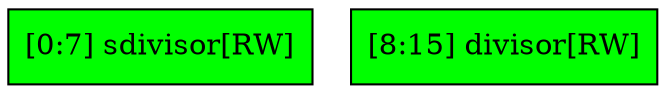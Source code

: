 digraph divisor{
node [shape = "record" 
 style="filled" ];
node0 [ label = "[0:7] sdivisor[RW]"
 fillcolor = "green"];
node1 [ label = "[8:15] divisor[RW]"
 fillcolor = "green"];
}